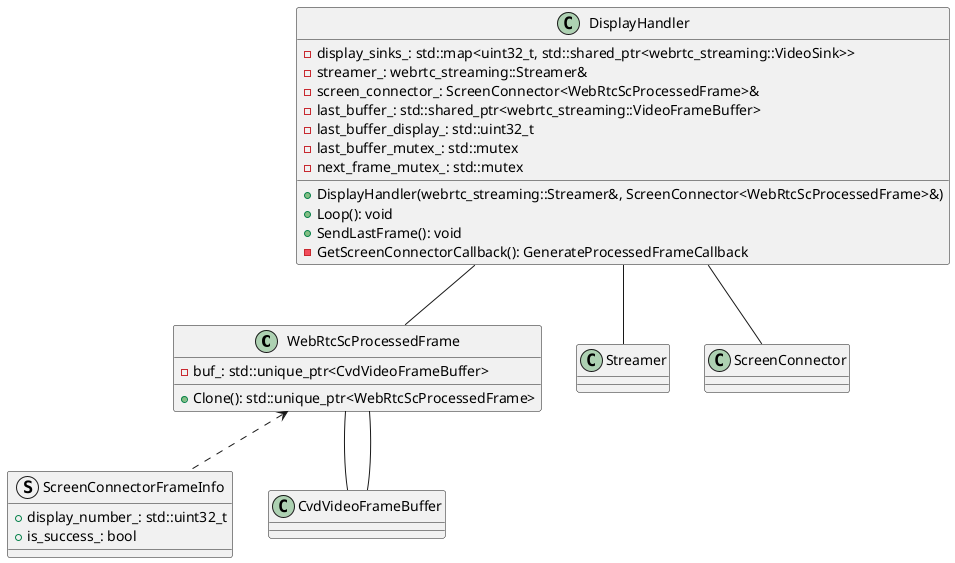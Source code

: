 @startuml

class WebRtcScProcessedFrame {
  - buf_: std::unique_ptr<CvdVideoFrameBuffer>
  + Clone(): std::unique_ptr<WebRtcScProcessedFrame>
}

class DisplayHandler {
  - display_sinks_: std::map<uint32_t, std::shared_ptr<webrtc_streaming::VideoSink>>
  - streamer_: webrtc_streaming::Streamer&
  - screen_connector_: ScreenConnector<WebRtcScProcessedFrame>&
  - last_buffer_: std::shared_ptr<webrtc_streaming::VideoFrameBuffer>
  - last_buffer_display_: std::uint32_t
  - last_buffer_mutex_: std::mutex
  - next_frame_mutex_: std::mutex
  + DisplayHandler(webrtc_streaming::Streamer&, ScreenConnector<WebRtcScProcessedFrame>&)
  + Loop(): void
  + SendLastFrame(): void
  - GetScreenConnectorCallback(): GenerateProcessedFrameCallback
}

struct ScreenConnectorFrameInfo {
  + display_number_: std::uint32_t
  + is_success_: bool
}

class Streamer

class CvdVideoFrameBuffer

WebRtcScProcessedFrame <.. ScreenConnectorFrameInfo

WebRtcScProcessedFrame -- CvdVideoFrameBuffer
WebRtcScProcessedFrame -- CvdVideoFrameBuffer

DisplayHandler -- Streamer
DisplayHandler -- ScreenConnector
DisplayHandler -- WebRtcScProcessedFrame

@enduml

